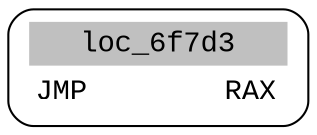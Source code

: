 digraph asm_graph {
1941 [
shape="Mrecord" fontname="Courier New"label =<<table border="0" cellborder="0" cellpadding="3"><tr><td align="center" colspan="2" bgcolor="grey">loc_6f7d3</td></tr><tr><td align="left">JMP        RAX</td></tr></table>> ];
}